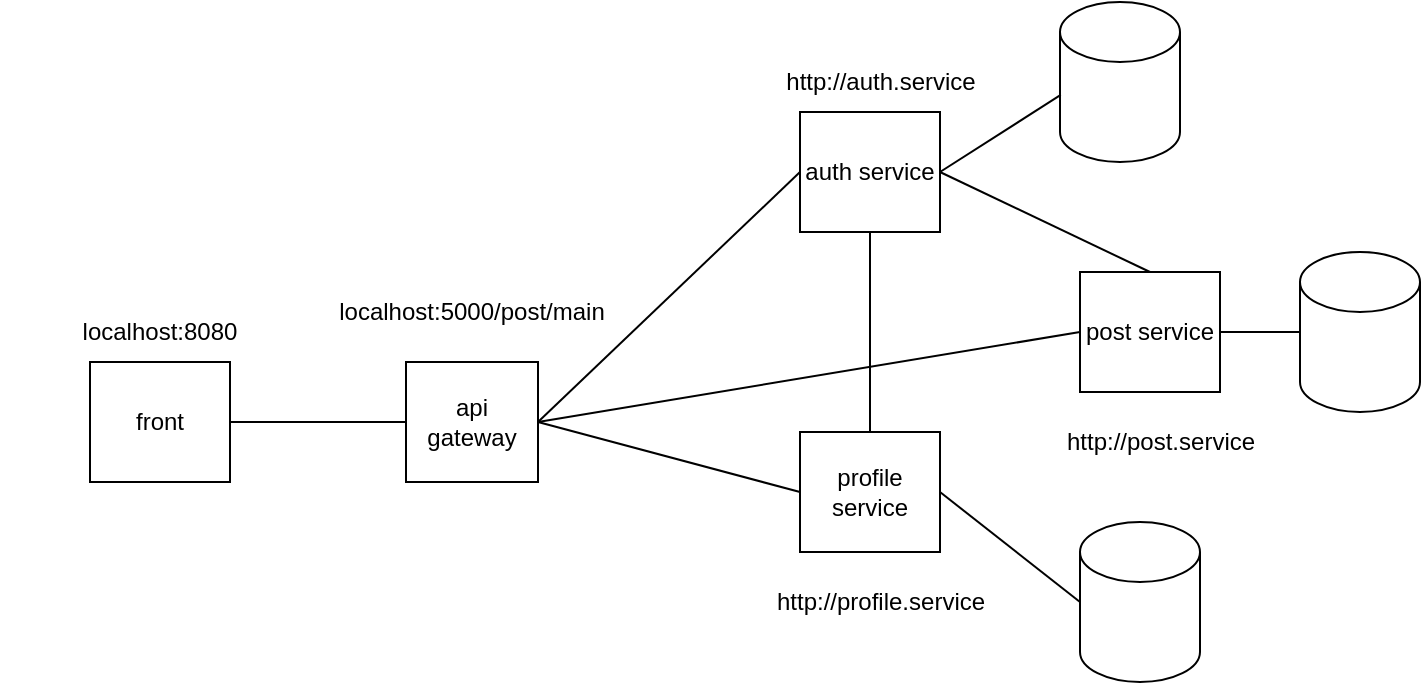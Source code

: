<mxfile version="27.0.5" pages="3">
  <diagram name="general scheme" id="T4UjPuhqrGTSiEkWrQap">
    <mxGraphModel dx="983" dy="1749" grid="1" gridSize="10" guides="1" tooltips="1" connect="1" arrows="1" fold="1" page="1" pageScale="1" pageWidth="827" pageHeight="1169" math="0" shadow="0">
      <root>
        <mxCell id="0" />
        <mxCell id="1" parent="0" />
        <mxCell id="PGIGkS3Ua7EzVLcB9R00-1" value="front" style="rounded=0;whiteSpace=wrap;html=1;" parent="1" vertex="1">
          <mxGeometry x="190" y="160" width="70" height="60" as="geometry" />
        </mxCell>
        <mxCell id="PGIGkS3Ua7EzVLcB9R00-2" value="api gateway" style="rounded=0;whiteSpace=wrap;html=1;" parent="1" vertex="1">
          <mxGeometry x="348" y="160" width="66" height="60" as="geometry" />
        </mxCell>
        <mxCell id="PGIGkS3Ua7EzVLcB9R00-3" value="" style="endArrow=none;html=1;rounded=0;entryX=1;entryY=0.5;entryDx=0;entryDy=0;exitX=0;exitY=0.5;exitDx=0;exitDy=0;" parent="1" source="PGIGkS3Ua7EzVLcB9R00-2" target="PGIGkS3Ua7EzVLcB9R00-1" edge="1">
          <mxGeometry width="50" height="50" relative="1" as="geometry">
            <mxPoint x="510" y="260" as="sourcePoint" />
            <mxPoint x="560" y="210" as="targetPoint" />
          </mxGeometry>
        </mxCell>
        <mxCell id="PGIGkS3Ua7EzVLcB9R00-4" value="auth service" style="rounded=0;whiteSpace=wrap;html=1;" parent="1" vertex="1">
          <mxGeometry x="545" y="35" width="70" height="60" as="geometry" />
        </mxCell>
        <mxCell id="PGIGkS3Ua7EzVLcB9R00-5" value="" style="endArrow=none;html=1;rounded=0;entryX=0;entryY=0.5;entryDx=0;entryDy=0;exitX=1;exitY=0.5;exitDx=0;exitDy=0;" parent="1" source="PGIGkS3Ua7EzVLcB9R00-2" target="PGIGkS3Ua7EzVLcB9R00-4" edge="1">
          <mxGeometry width="50" height="50" relative="1" as="geometry">
            <mxPoint x="510" y="260" as="sourcePoint" />
            <mxPoint x="560" y="210" as="targetPoint" />
          </mxGeometry>
        </mxCell>
        <mxCell id="PGIGkS3Ua7EzVLcB9R00-7" value="http://auth.service" style="text;html=1;align=center;verticalAlign=middle;resizable=0;points=[];autosize=1;strokeColor=none;fillColor=none;" parent="1" vertex="1">
          <mxGeometry x="525" y="5" width="120" height="30" as="geometry" />
        </mxCell>
        <mxCell id="PGIGkS3Ua7EzVLcB9R00-10" value="localhost:5000/post/main" style="text;html=1;align=center;verticalAlign=middle;whiteSpace=wrap;rounded=0;" parent="1" vertex="1">
          <mxGeometry x="301" y="120" width="160" height="30" as="geometry" />
        </mxCell>
        <mxCell id="PGIGkS3Ua7EzVLcB9R00-12" value="profile service" style="rounded=0;whiteSpace=wrap;html=1;" parent="1" vertex="1">
          <mxGeometry x="545" y="195" width="70" height="60" as="geometry" />
        </mxCell>
        <mxCell id="PGIGkS3Ua7EzVLcB9R00-13" value="" style="endArrow=none;html=1;rounded=0;entryX=1;entryY=0.5;entryDx=0;entryDy=0;exitX=0;exitY=0.5;exitDx=0;exitDy=0;" parent="1" source="PGIGkS3Ua7EzVLcB9R00-12" target="PGIGkS3Ua7EzVLcB9R00-2" edge="1">
          <mxGeometry width="50" height="50" relative="1" as="geometry">
            <mxPoint x="510" y="260" as="sourcePoint" />
            <mxPoint x="560" y="210" as="targetPoint" />
          </mxGeometry>
        </mxCell>
        <mxCell id="PGIGkS3Ua7EzVLcB9R00-14" value="" style="endArrow=none;html=1;rounded=0;entryX=0.5;entryY=1;entryDx=0;entryDy=0;exitX=0.5;exitY=0;exitDx=0;exitDy=0;" parent="1" source="PGIGkS3Ua7EzVLcB9R00-12" target="PGIGkS3Ua7EzVLcB9R00-4" edge="1">
          <mxGeometry width="50" height="50" relative="1" as="geometry">
            <mxPoint x="585" y="185" as="sourcePoint" />
            <mxPoint x="635" y="165" as="targetPoint" />
          </mxGeometry>
        </mxCell>
        <mxCell id="PGIGkS3Ua7EzVLcB9R00-15" value="http://profile.service" style="text;html=1;align=center;verticalAlign=middle;resizable=0;points=[];autosize=1;strokeColor=none;fillColor=none;" parent="1" vertex="1">
          <mxGeometry x="520" y="265" width="130" height="30" as="geometry" />
        </mxCell>
        <mxCell id="PGIGkS3Ua7EzVLcB9R00-17" value="post service" style="rounded=0;whiteSpace=wrap;html=1;" parent="1" vertex="1">
          <mxGeometry x="685" y="115" width="70" height="60" as="geometry" />
        </mxCell>
        <mxCell id="PGIGkS3Ua7EzVLcB9R00-18" value="" style="endArrow=none;html=1;rounded=0;entryX=1;entryY=0.5;entryDx=0;entryDy=0;exitX=0;exitY=0.5;exitDx=0;exitDy=0;" parent="1" source="PGIGkS3Ua7EzVLcB9R00-17" target="PGIGkS3Ua7EzVLcB9R00-2" edge="1">
          <mxGeometry width="50" height="50" relative="1" as="geometry">
            <mxPoint x="510" y="260" as="sourcePoint" />
            <mxPoint x="560" y="210" as="targetPoint" />
          </mxGeometry>
        </mxCell>
        <mxCell id="PGIGkS3Ua7EzVLcB9R00-19" value="" style="endArrow=none;html=1;rounded=0;entryX=1;entryY=0.5;entryDx=0;entryDy=0;exitX=0.5;exitY=0;exitDx=0;exitDy=0;" parent="1" source="PGIGkS3Ua7EzVLcB9R00-17" target="PGIGkS3Ua7EzVLcB9R00-4" edge="1">
          <mxGeometry width="50" height="50" relative="1" as="geometry">
            <mxPoint x="585" y="215" as="sourcePoint" />
            <mxPoint x="635" y="165" as="targetPoint" />
          </mxGeometry>
        </mxCell>
        <mxCell id="PGIGkS3Ua7EzVLcB9R00-20" value="http://post.service" style="text;html=1;align=center;verticalAlign=middle;resizable=0;points=[];autosize=1;strokeColor=none;fillColor=none;" parent="1" vertex="1">
          <mxGeometry x="665" y="185" width="120" height="30" as="geometry" />
        </mxCell>
        <mxCell id="PGIGkS3Ua7EzVLcB9R00-21" value="" style="shape=cylinder3;whiteSpace=wrap;html=1;boundedLbl=1;backgroundOutline=1;size=15;" parent="1" vertex="1">
          <mxGeometry x="685" y="240" width="60" height="80" as="geometry" />
        </mxCell>
        <mxCell id="PGIGkS3Ua7EzVLcB9R00-22" value="" style="shape=cylinder3;whiteSpace=wrap;html=1;boundedLbl=1;backgroundOutline=1;size=15;" parent="1" vertex="1">
          <mxGeometry x="795" y="105" width="60" height="80" as="geometry" />
        </mxCell>
        <mxCell id="PGIGkS3Ua7EzVLcB9R00-23" value="" style="shape=cylinder3;whiteSpace=wrap;html=1;boundedLbl=1;backgroundOutline=1;size=15;" parent="1" vertex="1">
          <mxGeometry x="675" y="-20" width="60" height="80" as="geometry" />
        </mxCell>
        <mxCell id="PGIGkS3Ua7EzVLcB9R00-24" value="" style="endArrow=none;html=1;rounded=0;entryX=1;entryY=0.5;entryDx=0;entryDy=0;exitX=0.006;exitY=0.581;exitDx=0;exitDy=0;exitPerimeter=0;" parent="1" source="PGIGkS3Ua7EzVLcB9R00-23" target="PGIGkS3Ua7EzVLcB9R00-4" edge="1">
          <mxGeometry width="50" height="50" relative="1" as="geometry">
            <mxPoint x="585" y="215" as="sourcePoint" />
            <mxPoint x="635" y="165" as="targetPoint" />
          </mxGeometry>
        </mxCell>
        <mxCell id="PGIGkS3Ua7EzVLcB9R00-25" value="" style="endArrow=none;html=1;rounded=0;entryX=1;entryY=0.5;entryDx=0;entryDy=0;exitX=0;exitY=0.5;exitDx=0;exitDy=0;exitPerimeter=0;" parent="1" source="PGIGkS3Ua7EzVLcB9R00-21" target="PGIGkS3Ua7EzVLcB9R00-12" edge="1">
          <mxGeometry width="50" height="50" relative="1" as="geometry">
            <mxPoint x="585" y="215" as="sourcePoint" />
            <mxPoint x="635" y="165" as="targetPoint" />
          </mxGeometry>
        </mxCell>
        <mxCell id="PGIGkS3Ua7EzVLcB9R00-26" value="" style="endArrow=none;html=1;rounded=0;entryX=1;entryY=0.5;entryDx=0;entryDy=0;exitX=0;exitY=0.5;exitDx=0;exitDy=0;exitPerimeter=0;" parent="1" source="PGIGkS3Ua7EzVLcB9R00-22" target="PGIGkS3Ua7EzVLcB9R00-17" edge="1">
          <mxGeometry width="50" height="50" relative="1" as="geometry">
            <mxPoint x="755" y="295" as="sourcePoint" />
            <mxPoint x="805" y="245" as="targetPoint" />
          </mxGeometry>
        </mxCell>
        <mxCell id="Un7ePGHhkXiOKNIruySk-3" value="localhost:8080" style="text;html=1;align=center;verticalAlign=middle;whiteSpace=wrap;rounded=0;" parent="1" vertex="1">
          <mxGeometry x="145" y="130" width="160" height="30" as="geometry" />
        </mxCell>
      </root>
    </mxGraphModel>
  </diagram>
  <diagram id="R9_s1bulGBWnDlZ-GZaW" name="api post service">
    <mxGraphModel dx="815" dy="481" grid="1" gridSize="10" guides="1" tooltips="1" connect="1" arrows="1" fold="1" page="1" pageScale="1" pageWidth="827" pageHeight="1169" math="0" shadow="0">
      <root>
        <mxCell id="0" />
        <mxCell id="1" parent="0" />
      </root>
    </mxGraphModel>
  </diagram>
  <diagram id="Hc_7iR3azxcugmYM17gf" name="api auth service">
    <mxGraphModel dx="1426" dy="841" grid="1" gridSize="10" guides="1" tooltips="1" connect="1" arrows="1" fold="1" page="1" pageScale="1" pageWidth="827" pageHeight="1169" math="0" shadow="0">
      <root>
        <mxCell id="0" />
        <mxCell id="1" parent="0" />
      </root>
    </mxGraphModel>
  </diagram>
</mxfile>
